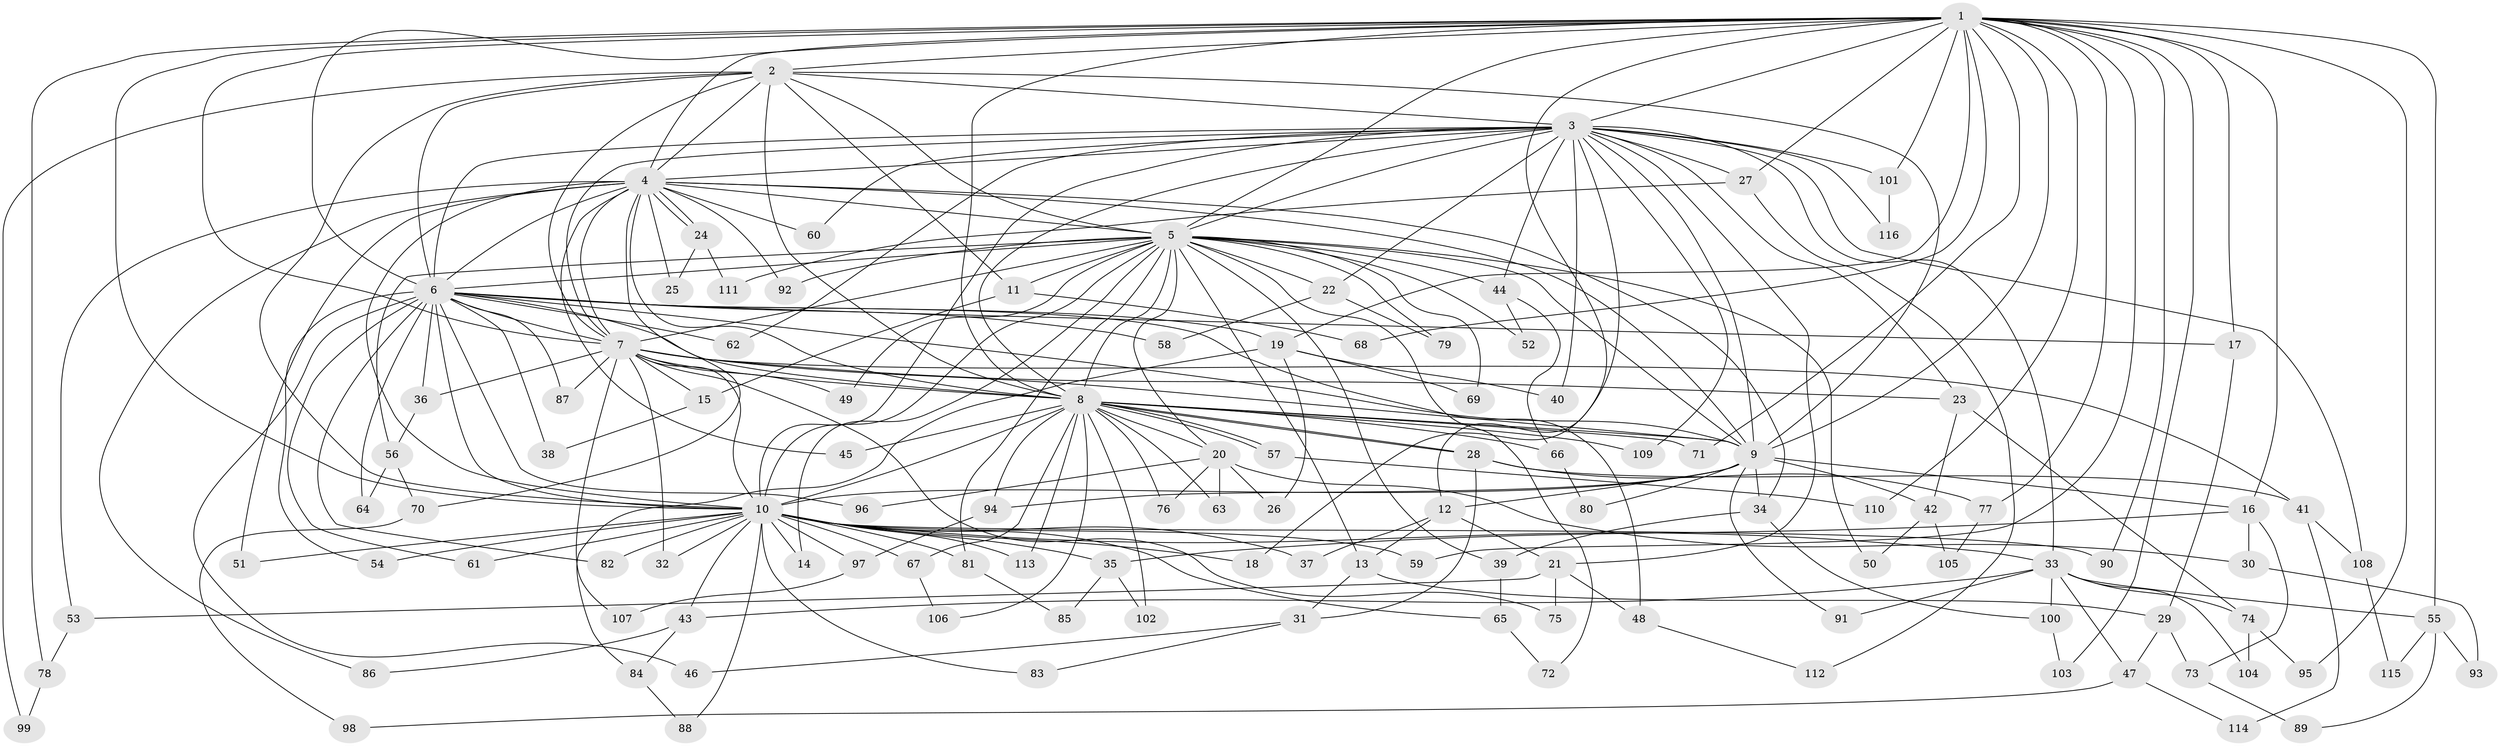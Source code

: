 // Generated by graph-tools (version 1.1) at 2025/14/03/09/25 04:14:12]
// undirected, 116 vertices, 257 edges
graph export_dot {
graph [start="1"]
  node [color=gray90,style=filled];
  1;
  2;
  3;
  4;
  5;
  6;
  7;
  8;
  9;
  10;
  11;
  12;
  13;
  14;
  15;
  16;
  17;
  18;
  19;
  20;
  21;
  22;
  23;
  24;
  25;
  26;
  27;
  28;
  29;
  30;
  31;
  32;
  33;
  34;
  35;
  36;
  37;
  38;
  39;
  40;
  41;
  42;
  43;
  44;
  45;
  46;
  47;
  48;
  49;
  50;
  51;
  52;
  53;
  54;
  55;
  56;
  57;
  58;
  59;
  60;
  61;
  62;
  63;
  64;
  65;
  66;
  67;
  68;
  69;
  70;
  71;
  72;
  73;
  74;
  75;
  76;
  77;
  78;
  79;
  80;
  81;
  82;
  83;
  84;
  85;
  86;
  87;
  88;
  89;
  90;
  91;
  92;
  93;
  94;
  95;
  96;
  97;
  98;
  99;
  100;
  101;
  102;
  103;
  104;
  105;
  106;
  107;
  108;
  109;
  110;
  111;
  112;
  113;
  114;
  115;
  116;
  1 -- 2;
  1 -- 3;
  1 -- 4;
  1 -- 5;
  1 -- 6;
  1 -- 7;
  1 -- 8;
  1 -- 9;
  1 -- 10;
  1 -- 12;
  1 -- 16;
  1 -- 17;
  1 -- 19;
  1 -- 27;
  1 -- 55;
  1 -- 59;
  1 -- 68;
  1 -- 71;
  1 -- 77;
  1 -- 78;
  1 -- 90;
  1 -- 95;
  1 -- 101;
  1 -- 103;
  1 -- 110;
  2 -- 3;
  2 -- 4;
  2 -- 5;
  2 -- 6;
  2 -- 7;
  2 -- 8;
  2 -- 9;
  2 -- 10;
  2 -- 11;
  2 -- 99;
  3 -- 4;
  3 -- 5;
  3 -- 6;
  3 -- 7;
  3 -- 8;
  3 -- 9;
  3 -- 10;
  3 -- 18;
  3 -- 21;
  3 -- 22;
  3 -- 23;
  3 -- 27;
  3 -- 33;
  3 -- 40;
  3 -- 44;
  3 -- 60;
  3 -- 62;
  3 -- 101;
  3 -- 108;
  3 -- 109;
  3 -- 116;
  4 -- 5;
  4 -- 6;
  4 -- 7;
  4 -- 8;
  4 -- 9;
  4 -- 10;
  4 -- 24;
  4 -- 24;
  4 -- 25;
  4 -- 34;
  4 -- 45;
  4 -- 51;
  4 -- 53;
  4 -- 60;
  4 -- 70;
  4 -- 86;
  4 -- 92;
  5 -- 6;
  5 -- 7;
  5 -- 8;
  5 -- 9;
  5 -- 10;
  5 -- 11;
  5 -- 13;
  5 -- 14;
  5 -- 20;
  5 -- 22;
  5 -- 39;
  5 -- 44;
  5 -- 49;
  5 -- 50;
  5 -- 52;
  5 -- 56;
  5 -- 69;
  5 -- 72;
  5 -- 79;
  5 -- 81;
  5 -- 92;
  6 -- 7;
  6 -- 8;
  6 -- 9;
  6 -- 10;
  6 -- 17;
  6 -- 19;
  6 -- 36;
  6 -- 38;
  6 -- 46;
  6 -- 48;
  6 -- 54;
  6 -- 58;
  6 -- 61;
  6 -- 62;
  6 -- 64;
  6 -- 82;
  6 -- 87;
  6 -- 96;
  7 -- 8;
  7 -- 9;
  7 -- 10;
  7 -- 15;
  7 -- 23;
  7 -- 32;
  7 -- 36;
  7 -- 41;
  7 -- 49;
  7 -- 75;
  7 -- 87;
  7 -- 107;
  8 -- 9;
  8 -- 10;
  8 -- 20;
  8 -- 28;
  8 -- 28;
  8 -- 45;
  8 -- 57;
  8 -- 57;
  8 -- 63;
  8 -- 66;
  8 -- 67;
  8 -- 71;
  8 -- 76;
  8 -- 94;
  8 -- 102;
  8 -- 106;
  8 -- 109;
  8 -- 113;
  9 -- 10;
  9 -- 12;
  9 -- 16;
  9 -- 34;
  9 -- 42;
  9 -- 80;
  9 -- 91;
  9 -- 94;
  10 -- 14;
  10 -- 18;
  10 -- 32;
  10 -- 33;
  10 -- 35;
  10 -- 37;
  10 -- 43;
  10 -- 51;
  10 -- 54;
  10 -- 59;
  10 -- 61;
  10 -- 65;
  10 -- 67;
  10 -- 81;
  10 -- 82;
  10 -- 83;
  10 -- 88;
  10 -- 90;
  10 -- 97;
  10 -- 113;
  11 -- 15;
  11 -- 68;
  12 -- 13;
  12 -- 21;
  12 -- 37;
  13 -- 29;
  13 -- 31;
  15 -- 38;
  16 -- 30;
  16 -- 35;
  16 -- 73;
  17 -- 29;
  19 -- 26;
  19 -- 40;
  19 -- 69;
  19 -- 84;
  20 -- 26;
  20 -- 30;
  20 -- 63;
  20 -- 76;
  20 -- 96;
  21 -- 48;
  21 -- 53;
  21 -- 75;
  22 -- 58;
  22 -- 79;
  23 -- 42;
  23 -- 74;
  24 -- 25;
  24 -- 111;
  27 -- 111;
  27 -- 112;
  28 -- 31;
  28 -- 41;
  28 -- 77;
  29 -- 47;
  29 -- 73;
  30 -- 93;
  31 -- 46;
  31 -- 83;
  33 -- 43;
  33 -- 47;
  33 -- 55;
  33 -- 74;
  33 -- 91;
  33 -- 100;
  33 -- 104;
  34 -- 39;
  34 -- 100;
  35 -- 85;
  35 -- 102;
  36 -- 56;
  39 -- 65;
  41 -- 108;
  41 -- 114;
  42 -- 50;
  42 -- 105;
  43 -- 84;
  43 -- 86;
  44 -- 52;
  44 -- 66;
  47 -- 98;
  47 -- 114;
  48 -- 112;
  53 -- 78;
  55 -- 89;
  55 -- 93;
  55 -- 115;
  56 -- 64;
  56 -- 70;
  57 -- 110;
  65 -- 72;
  66 -- 80;
  67 -- 106;
  70 -- 98;
  73 -- 89;
  74 -- 95;
  74 -- 104;
  77 -- 105;
  78 -- 99;
  81 -- 85;
  84 -- 88;
  94 -- 97;
  97 -- 107;
  100 -- 103;
  101 -- 116;
  108 -- 115;
}

